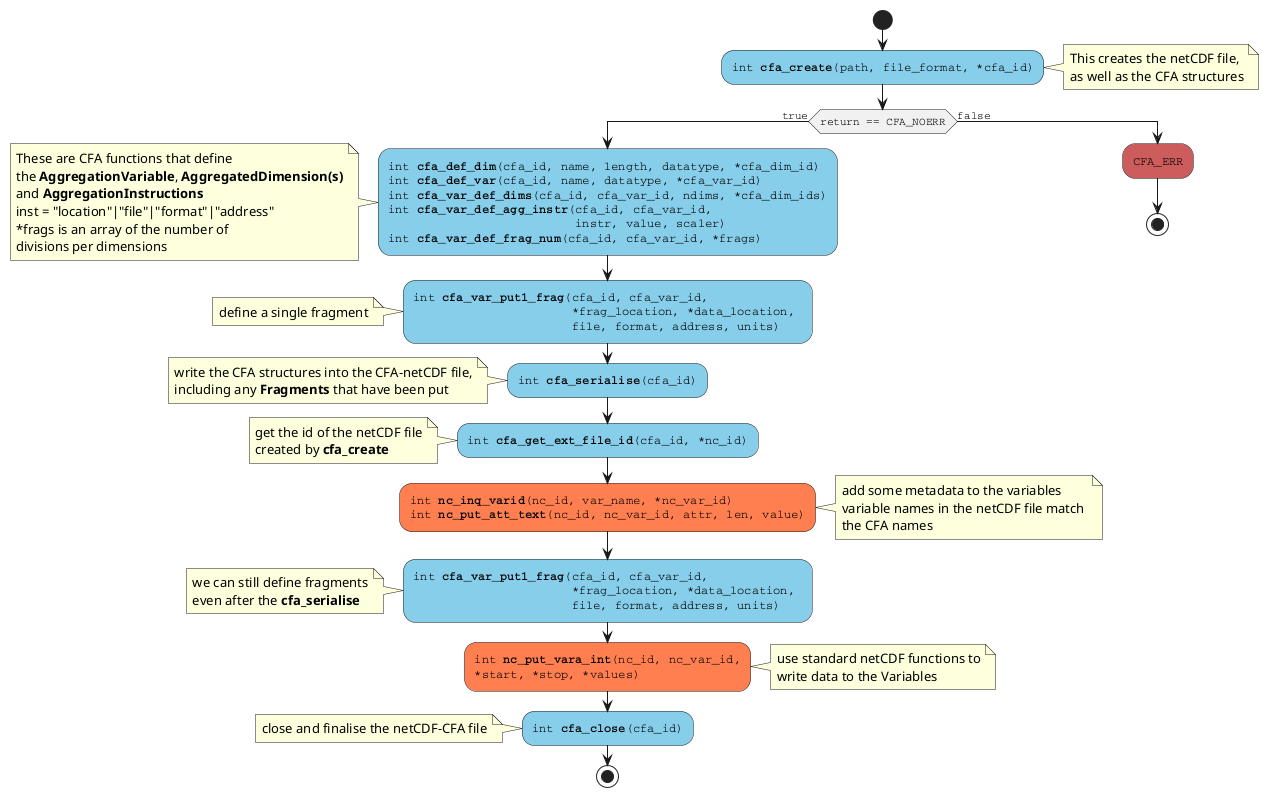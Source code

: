 @startuml user_flow
skinparam defaultFontName Courier
skinparam noteFontName Arial
start
#SkyBlue:int **cfa_create**(path, file_format, *cfa_id);
note right
This creates the netCDF file,
as well as the CFA structures
end note
if (return == CFA_NOERR) then (true)
#SkyBlue:int **cfa_def_dim**(cfa_id, name, length, datatype, *cfa_dim_id)
int **cfa_def_var**(cfa_id, name, datatype, *cfa_var_id)
int **cfa_var_def_dims**(cfa_id, cfa_var_id, ndims, *cfa_dim_ids)
int **cfa_var_def_agg_instr**(cfa_id, cfa_var_id, 
                          instr, value, scaler)
int **cfa_var_def_frag_num**(cfa_id, cfa_var_id, *frags);
note left
These are CFA functions that define
the **AggregationVariable**, **AggregatedDimension(s)**
and **AggregationInstructions**
inst = "location"|"file"|"format"|"address"
~*frags is an array of the number of 
divisions per dimensions
end note
#SkyBlue:int **cfa_var_put1_frag**(cfa_id, cfa_var_id, 
                      ~*frag_location, ~*data_location, 
                      file, format, address, units);
note left
define a single fragment
endnote
#SkyBlue:int **cfa_serialise**(cfa_id);
note left
write the CFA structures into the CFA-netCDF file,
including any **Fragments** that have been put
endnote
#SkyBlue:int **cfa_get_ext_file_id**(cfa_id, *nc_id);
note left
get the id of the netCDF file
created by **cfa_create**
end note
#coral:int **nc_inq_varid**(nc_id, var_name, *nc_var_id)
int **nc_put_att_text**(nc_id, nc_var_id, attr, len, value);
note right
add some metadata to the variables
variable names in the netCDF file match 
the CFA names
end note
#SkyBlue:int **cfa_var_put1_frag**(cfa_id, cfa_var_id, 
                      ~*frag_location, ~*data_location, 
                      file, format, address, units);
note left
we can still define fragments
even after the **cfa_serialise**
endnote
#coral:int **nc_put_vara_int**(nc_id, nc_var_id, 
*start, *stop, *values);
note right
use standard netCDF functions to
write data to the Variables
end note
#SkyBlue:int **cfa_close**(cfa_id);
note left
close and finalise the netCDF-CFA file
endnote
stop
else (false)
#IndianRed:CFA_ERR;
stop
endif
@enduml